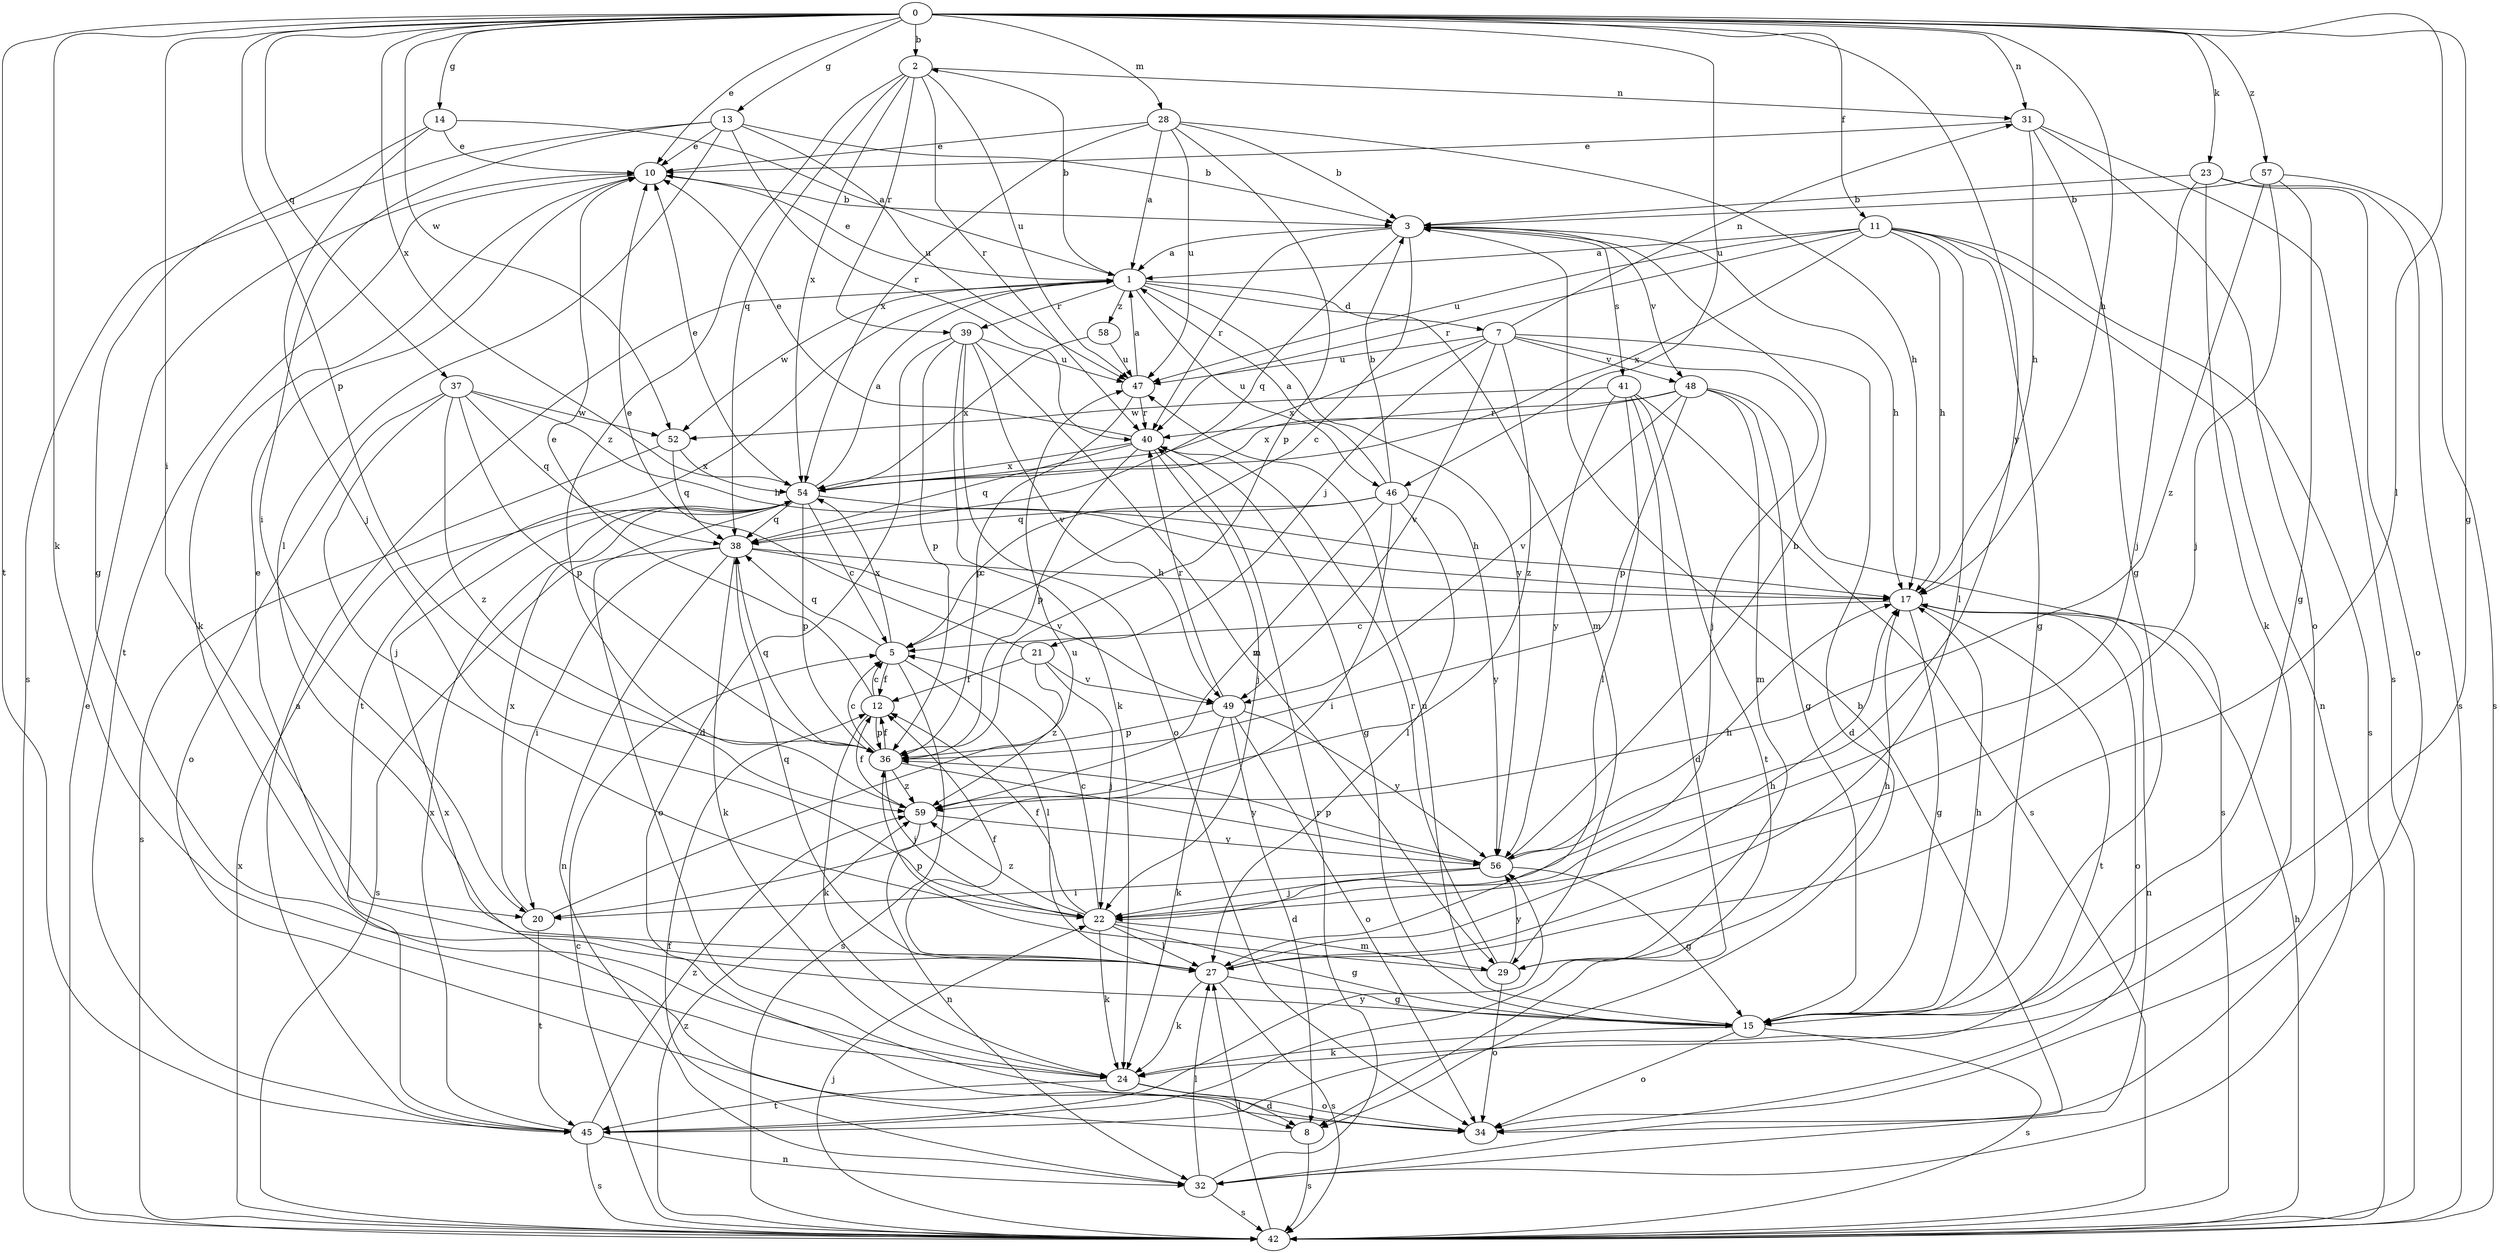 strict digraph  {
0;
1;
2;
3;
5;
7;
8;
10;
11;
12;
13;
14;
15;
17;
20;
21;
22;
23;
24;
27;
28;
29;
31;
32;
34;
36;
37;
38;
39;
40;
41;
42;
45;
46;
47;
48;
49;
52;
54;
56;
57;
58;
59;
0 -> 2  [label=b];
0 -> 10  [label=e];
0 -> 11  [label=f];
0 -> 13  [label=g];
0 -> 14  [label=g];
0 -> 15  [label=g];
0 -> 17  [label=h];
0 -> 20  [label=i];
0 -> 23  [label=k];
0 -> 24  [label=k];
0 -> 27  [label=l];
0 -> 28  [label=m];
0 -> 31  [label=n];
0 -> 36  [label=p];
0 -> 37  [label=q];
0 -> 45  [label=t];
0 -> 46  [label=u];
0 -> 52  [label=w];
0 -> 54  [label=x];
0 -> 56  [label=y];
0 -> 57  [label=z];
1 -> 2  [label=b];
1 -> 7  [label=d];
1 -> 10  [label=e];
1 -> 29  [label=m];
1 -> 39  [label=r];
1 -> 45  [label=t];
1 -> 46  [label=u];
1 -> 52  [label=w];
1 -> 56  [label=y];
1 -> 58  [label=z];
2 -> 31  [label=n];
2 -> 38  [label=q];
2 -> 39  [label=r];
2 -> 40  [label=r];
2 -> 47  [label=u];
2 -> 54  [label=x];
2 -> 59  [label=z];
3 -> 1  [label=a];
3 -> 5  [label=c];
3 -> 17  [label=h];
3 -> 38  [label=q];
3 -> 40  [label=r];
3 -> 41  [label=s];
3 -> 48  [label=v];
5 -> 12  [label=f];
5 -> 27  [label=l];
5 -> 38  [label=q];
5 -> 42  [label=s];
5 -> 54  [label=x];
7 -> 8  [label=d];
7 -> 21  [label=j];
7 -> 22  [label=j];
7 -> 31  [label=n];
7 -> 47  [label=u];
7 -> 48  [label=v];
7 -> 49  [label=v];
7 -> 54  [label=x];
7 -> 59  [label=z];
8 -> 42  [label=s];
8 -> 54  [label=x];
10 -> 3  [label=b];
10 -> 24  [label=k];
10 -> 45  [label=t];
11 -> 1  [label=a];
11 -> 15  [label=g];
11 -> 17  [label=h];
11 -> 27  [label=l];
11 -> 32  [label=n];
11 -> 40  [label=r];
11 -> 42  [label=s];
11 -> 47  [label=u];
11 -> 54  [label=x];
12 -> 5  [label=c];
12 -> 10  [label=e];
12 -> 24  [label=k];
12 -> 36  [label=p];
13 -> 3  [label=b];
13 -> 10  [label=e];
13 -> 20  [label=i];
13 -> 27  [label=l];
13 -> 40  [label=r];
13 -> 42  [label=s];
13 -> 47  [label=u];
14 -> 1  [label=a];
14 -> 10  [label=e];
14 -> 15  [label=g];
14 -> 22  [label=j];
15 -> 17  [label=h];
15 -> 24  [label=k];
15 -> 34  [label=o];
15 -> 42  [label=s];
15 -> 47  [label=u];
17 -> 5  [label=c];
17 -> 15  [label=g];
17 -> 32  [label=n];
17 -> 34  [label=o];
17 -> 45  [label=t];
20 -> 45  [label=t];
20 -> 47  [label=u];
20 -> 54  [label=x];
21 -> 10  [label=e];
21 -> 12  [label=f];
21 -> 22  [label=j];
21 -> 49  [label=v];
21 -> 59  [label=z];
22 -> 5  [label=c];
22 -> 12  [label=f];
22 -> 15  [label=g];
22 -> 24  [label=k];
22 -> 27  [label=l];
22 -> 29  [label=m];
22 -> 59  [label=z];
23 -> 3  [label=b];
23 -> 22  [label=j];
23 -> 24  [label=k];
23 -> 34  [label=o];
23 -> 42  [label=s];
24 -> 8  [label=d];
24 -> 34  [label=o];
24 -> 45  [label=t];
27 -> 10  [label=e];
27 -> 12  [label=f];
27 -> 15  [label=g];
27 -> 17  [label=h];
27 -> 24  [label=k];
27 -> 38  [label=q];
27 -> 42  [label=s];
28 -> 1  [label=a];
28 -> 3  [label=b];
28 -> 10  [label=e];
28 -> 17  [label=h];
28 -> 36  [label=p];
28 -> 47  [label=u];
28 -> 54  [label=x];
29 -> 17  [label=h];
29 -> 34  [label=o];
29 -> 36  [label=p];
29 -> 40  [label=r];
29 -> 56  [label=y];
31 -> 10  [label=e];
31 -> 15  [label=g];
31 -> 17  [label=h];
31 -> 34  [label=o];
31 -> 42  [label=s];
32 -> 3  [label=b];
32 -> 12  [label=f];
32 -> 27  [label=l];
32 -> 40  [label=r];
32 -> 42  [label=s];
36 -> 5  [label=c];
36 -> 12  [label=f];
36 -> 22  [label=j];
36 -> 38  [label=q];
36 -> 56  [label=y];
36 -> 59  [label=z];
37 -> 17  [label=h];
37 -> 22  [label=j];
37 -> 34  [label=o];
37 -> 36  [label=p];
37 -> 38  [label=q];
37 -> 52  [label=w];
37 -> 59  [label=z];
38 -> 17  [label=h];
38 -> 20  [label=i];
38 -> 24  [label=k];
38 -> 32  [label=n];
38 -> 42  [label=s];
38 -> 49  [label=v];
39 -> 8  [label=d];
39 -> 24  [label=k];
39 -> 29  [label=m];
39 -> 34  [label=o];
39 -> 36  [label=p];
39 -> 47  [label=u];
39 -> 49  [label=v];
40 -> 10  [label=e];
40 -> 15  [label=g];
40 -> 22  [label=j];
40 -> 36  [label=p];
40 -> 38  [label=q];
40 -> 54  [label=x];
41 -> 8  [label=d];
41 -> 27  [label=l];
41 -> 42  [label=s];
41 -> 45  [label=t];
41 -> 52  [label=w];
41 -> 56  [label=y];
42 -> 5  [label=c];
42 -> 10  [label=e];
42 -> 17  [label=h];
42 -> 22  [label=j];
42 -> 27  [label=l];
42 -> 54  [label=x];
42 -> 59  [label=z];
45 -> 1  [label=a];
45 -> 32  [label=n];
45 -> 42  [label=s];
45 -> 54  [label=x];
45 -> 56  [label=y];
45 -> 59  [label=z];
46 -> 1  [label=a];
46 -> 3  [label=b];
46 -> 5  [label=c];
46 -> 20  [label=i];
46 -> 27  [label=l];
46 -> 38  [label=q];
46 -> 56  [label=y];
46 -> 59  [label=z];
47 -> 1  [label=a];
47 -> 36  [label=p];
47 -> 40  [label=r];
48 -> 15  [label=g];
48 -> 29  [label=m];
48 -> 36  [label=p];
48 -> 40  [label=r];
48 -> 42  [label=s];
48 -> 49  [label=v];
48 -> 54  [label=x];
49 -> 8  [label=d];
49 -> 24  [label=k];
49 -> 34  [label=o];
49 -> 36  [label=p];
49 -> 40  [label=r];
49 -> 56  [label=y];
52 -> 38  [label=q];
52 -> 42  [label=s];
52 -> 54  [label=x];
54 -> 1  [label=a];
54 -> 5  [label=c];
54 -> 10  [label=e];
54 -> 17  [label=h];
54 -> 34  [label=o];
54 -> 36  [label=p];
54 -> 38  [label=q];
56 -> 3  [label=b];
56 -> 15  [label=g];
56 -> 17  [label=h];
56 -> 20  [label=i];
56 -> 22  [label=j];
56 -> 36  [label=p];
57 -> 3  [label=b];
57 -> 15  [label=g];
57 -> 22  [label=j];
57 -> 42  [label=s];
57 -> 59  [label=z];
58 -> 47  [label=u];
58 -> 54  [label=x];
59 -> 12  [label=f];
59 -> 32  [label=n];
59 -> 56  [label=y];
}
